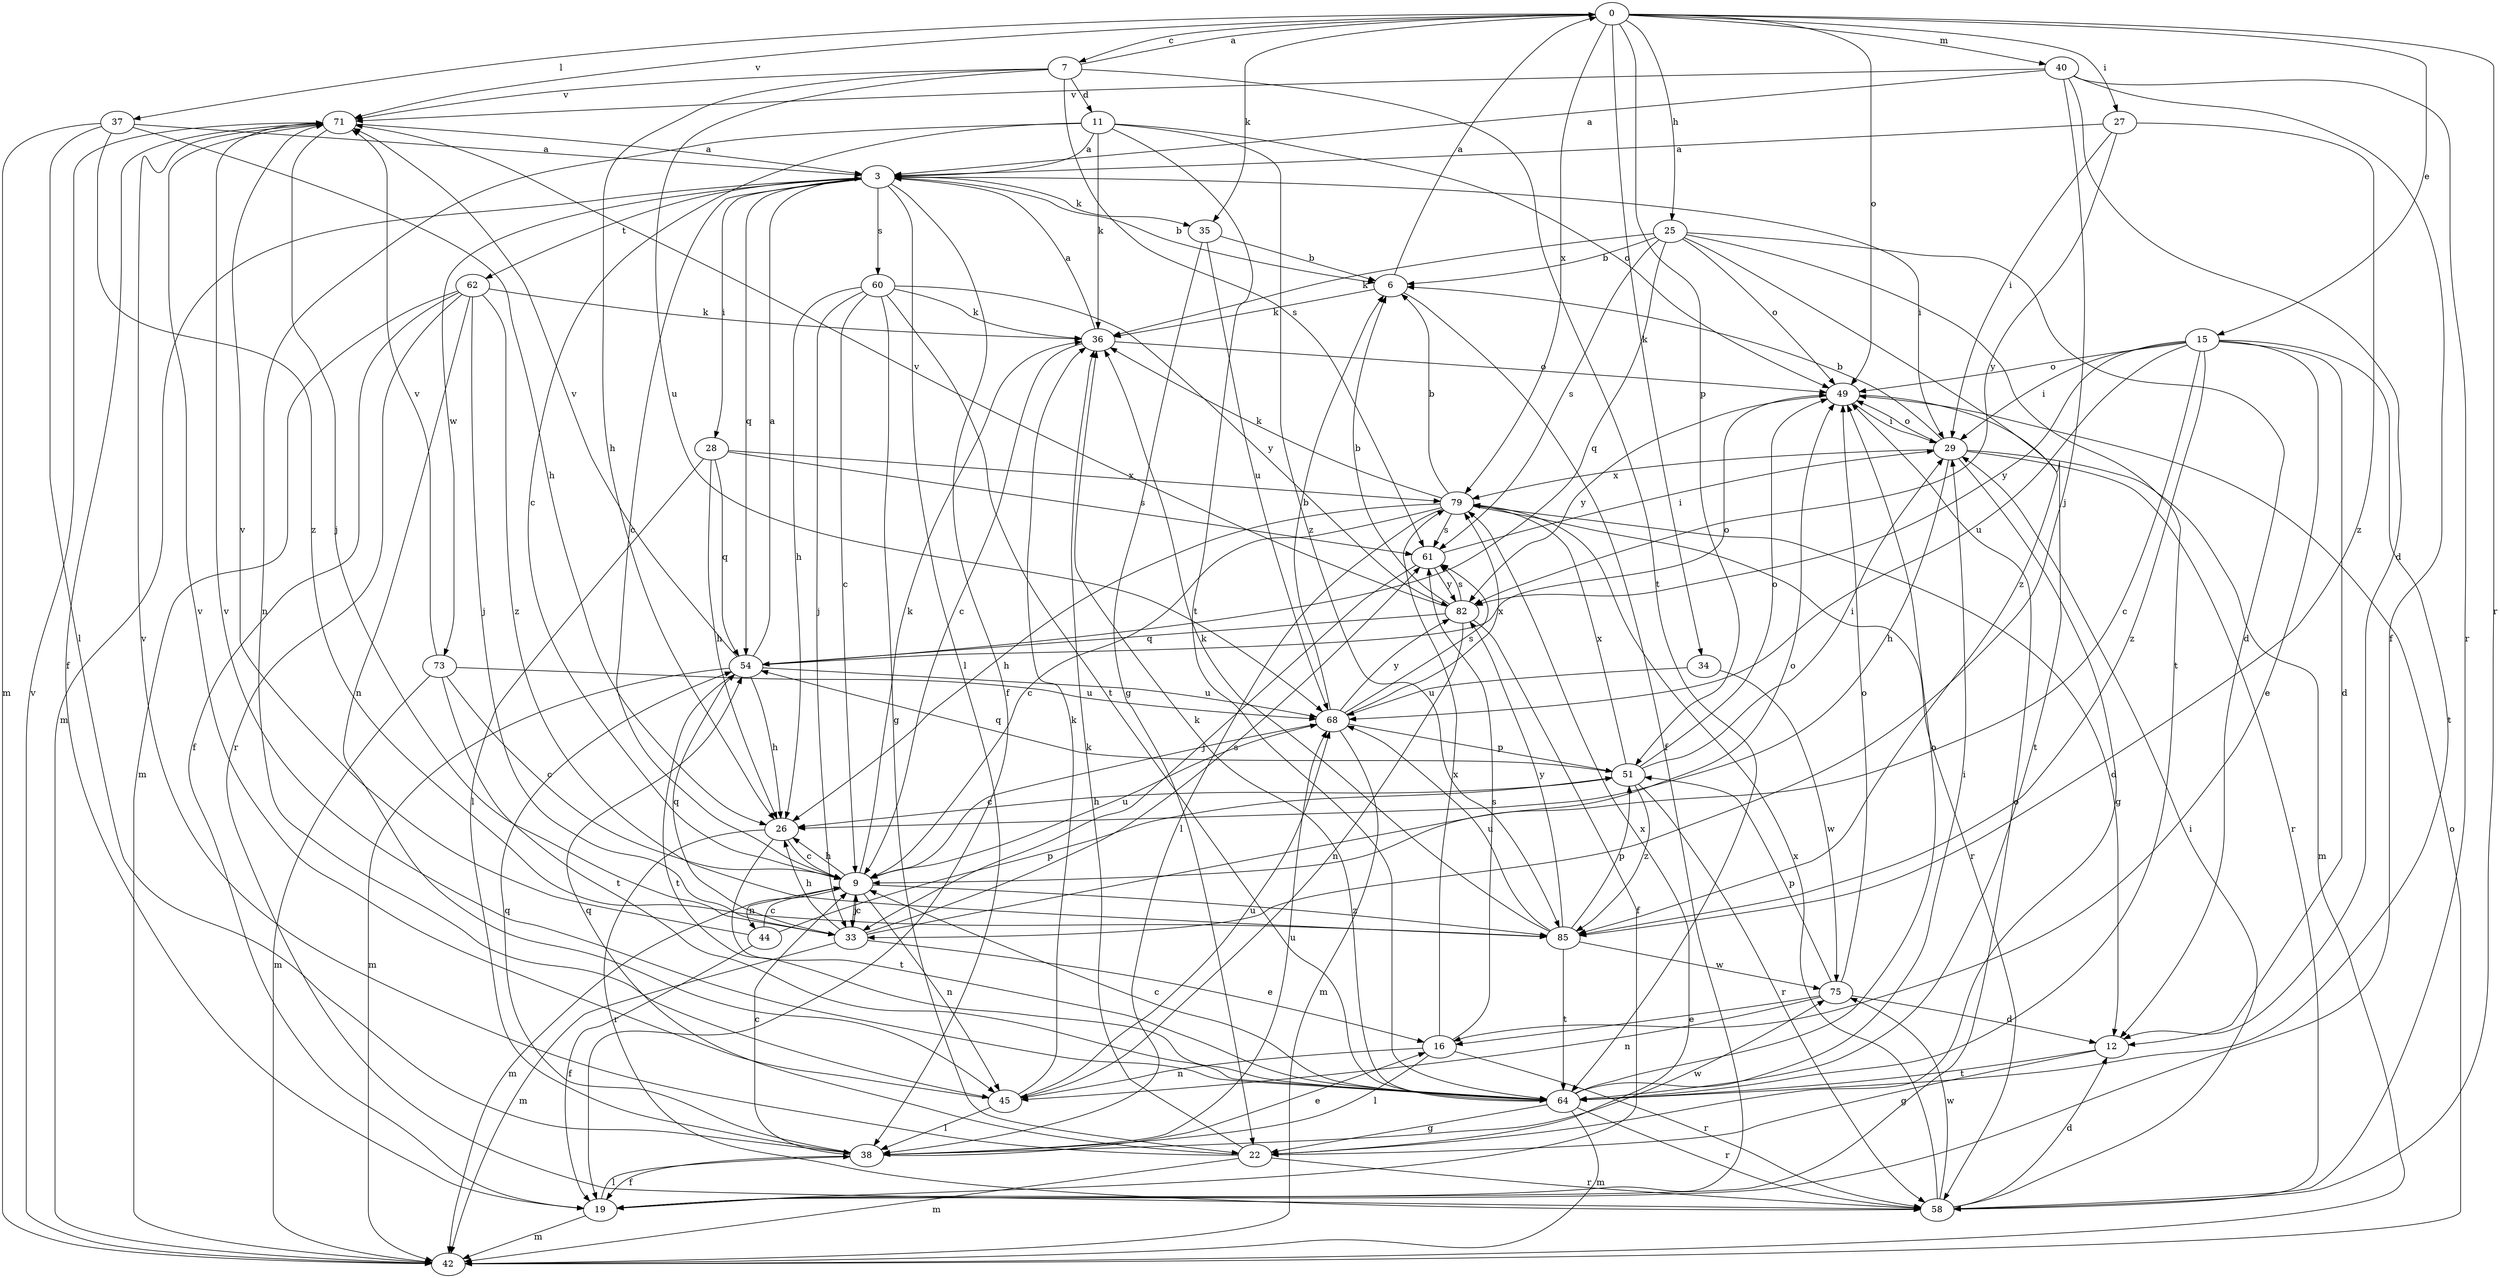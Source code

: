 strict digraph  {
0;
3;
6;
7;
9;
11;
12;
15;
16;
19;
22;
25;
26;
27;
28;
29;
33;
34;
35;
36;
37;
38;
40;
42;
44;
45;
49;
51;
54;
58;
60;
61;
62;
64;
68;
71;
73;
75;
79;
82;
85;
0 -> 7  [label=c];
0 -> 15  [label=e];
0 -> 25  [label=h];
0 -> 27  [label=i];
0 -> 34  [label=k];
0 -> 35  [label=k];
0 -> 37  [label=l];
0 -> 40  [label=m];
0 -> 49  [label=o];
0 -> 51  [label=p];
0 -> 58  [label=r];
0 -> 71  [label=v];
0 -> 79  [label=x];
3 -> 6  [label=b];
3 -> 9  [label=c];
3 -> 19  [label=f];
3 -> 28  [label=i];
3 -> 29  [label=i];
3 -> 35  [label=k];
3 -> 38  [label=l];
3 -> 42  [label=m];
3 -> 54  [label=q];
3 -> 60  [label=s];
3 -> 62  [label=t];
3 -> 73  [label=w];
6 -> 0  [label=a];
6 -> 19  [label=f];
6 -> 36  [label=k];
7 -> 0  [label=a];
7 -> 11  [label=d];
7 -> 26  [label=h];
7 -> 61  [label=s];
7 -> 64  [label=t];
7 -> 68  [label=u];
7 -> 71  [label=v];
9 -> 26  [label=h];
9 -> 33  [label=j];
9 -> 36  [label=k];
9 -> 42  [label=m];
9 -> 44  [label=n];
9 -> 45  [label=n];
9 -> 68  [label=u];
9 -> 85  [label=z];
11 -> 3  [label=a];
11 -> 9  [label=c];
11 -> 36  [label=k];
11 -> 45  [label=n];
11 -> 49  [label=o];
11 -> 64  [label=t];
11 -> 85  [label=z];
12 -> 22  [label=g];
12 -> 64  [label=t];
15 -> 9  [label=c];
15 -> 12  [label=d];
15 -> 16  [label=e];
15 -> 29  [label=i];
15 -> 49  [label=o];
15 -> 64  [label=t];
15 -> 68  [label=u];
15 -> 82  [label=y];
15 -> 85  [label=z];
16 -> 38  [label=l];
16 -> 45  [label=n];
16 -> 58  [label=r];
16 -> 61  [label=s];
16 -> 79  [label=x];
19 -> 38  [label=l];
19 -> 42  [label=m];
19 -> 49  [label=o];
22 -> 36  [label=k];
22 -> 42  [label=m];
22 -> 54  [label=q];
22 -> 58  [label=r];
22 -> 71  [label=v];
22 -> 79  [label=x];
25 -> 6  [label=b];
25 -> 12  [label=d];
25 -> 36  [label=k];
25 -> 49  [label=o];
25 -> 54  [label=q];
25 -> 61  [label=s];
25 -> 64  [label=t];
25 -> 85  [label=z];
26 -> 9  [label=c];
26 -> 58  [label=r];
26 -> 64  [label=t];
27 -> 3  [label=a];
27 -> 29  [label=i];
27 -> 82  [label=y];
27 -> 85  [label=z];
28 -> 26  [label=h];
28 -> 38  [label=l];
28 -> 54  [label=q];
28 -> 61  [label=s];
28 -> 79  [label=x];
29 -> 6  [label=b];
29 -> 22  [label=g];
29 -> 26  [label=h];
29 -> 42  [label=m];
29 -> 49  [label=o];
29 -> 58  [label=r];
29 -> 79  [label=x];
33 -> 9  [label=c];
33 -> 16  [label=e];
33 -> 26  [label=h];
33 -> 42  [label=m];
33 -> 49  [label=o];
33 -> 54  [label=q];
33 -> 61  [label=s];
34 -> 68  [label=u];
34 -> 75  [label=w];
35 -> 6  [label=b];
35 -> 22  [label=g];
35 -> 68  [label=u];
36 -> 3  [label=a];
36 -> 9  [label=c];
36 -> 49  [label=o];
37 -> 3  [label=a];
37 -> 26  [label=h];
37 -> 38  [label=l];
37 -> 42  [label=m];
37 -> 85  [label=z];
38 -> 9  [label=c];
38 -> 16  [label=e];
38 -> 19  [label=f];
38 -> 54  [label=q];
38 -> 68  [label=u];
38 -> 75  [label=w];
40 -> 3  [label=a];
40 -> 12  [label=d];
40 -> 19  [label=f];
40 -> 33  [label=j];
40 -> 58  [label=r];
40 -> 71  [label=v];
42 -> 49  [label=o];
42 -> 71  [label=v];
44 -> 9  [label=c];
44 -> 19  [label=f];
44 -> 51  [label=p];
44 -> 71  [label=v];
45 -> 36  [label=k];
45 -> 38  [label=l];
45 -> 68  [label=u];
45 -> 71  [label=v];
49 -> 29  [label=i];
49 -> 64  [label=t];
49 -> 82  [label=y];
51 -> 26  [label=h];
51 -> 29  [label=i];
51 -> 49  [label=o];
51 -> 54  [label=q];
51 -> 58  [label=r];
51 -> 79  [label=x];
51 -> 85  [label=z];
54 -> 3  [label=a];
54 -> 26  [label=h];
54 -> 42  [label=m];
54 -> 49  [label=o];
54 -> 64  [label=t];
54 -> 68  [label=u];
54 -> 71  [label=v];
58 -> 12  [label=d];
58 -> 29  [label=i];
58 -> 75  [label=w];
58 -> 79  [label=x];
60 -> 9  [label=c];
60 -> 22  [label=g];
60 -> 26  [label=h];
60 -> 33  [label=j];
60 -> 36  [label=k];
60 -> 64  [label=t];
60 -> 82  [label=y];
61 -> 29  [label=i];
61 -> 33  [label=j];
61 -> 82  [label=y];
62 -> 19  [label=f];
62 -> 33  [label=j];
62 -> 36  [label=k];
62 -> 42  [label=m];
62 -> 45  [label=n];
62 -> 58  [label=r];
62 -> 85  [label=z];
64 -> 9  [label=c];
64 -> 22  [label=g];
64 -> 29  [label=i];
64 -> 36  [label=k];
64 -> 42  [label=m];
64 -> 49  [label=o];
64 -> 58  [label=r];
64 -> 71  [label=v];
68 -> 6  [label=b];
68 -> 9  [label=c];
68 -> 42  [label=m];
68 -> 51  [label=p];
68 -> 61  [label=s];
68 -> 79  [label=x];
68 -> 82  [label=y];
71 -> 3  [label=a];
71 -> 19  [label=f];
71 -> 33  [label=j];
73 -> 9  [label=c];
73 -> 42  [label=m];
73 -> 64  [label=t];
73 -> 68  [label=u];
73 -> 71  [label=v];
75 -> 12  [label=d];
75 -> 16  [label=e];
75 -> 45  [label=n];
75 -> 49  [label=o];
75 -> 51  [label=p];
79 -> 6  [label=b];
79 -> 9  [label=c];
79 -> 12  [label=d];
79 -> 26  [label=h];
79 -> 36  [label=k];
79 -> 38  [label=l];
79 -> 58  [label=r];
79 -> 61  [label=s];
82 -> 6  [label=b];
82 -> 19  [label=f];
82 -> 45  [label=n];
82 -> 54  [label=q];
82 -> 61  [label=s];
82 -> 71  [label=v];
85 -> 36  [label=k];
85 -> 51  [label=p];
85 -> 64  [label=t];
85 -> 68  [label=u];
85 -> 75  [label=w];
85 -> 82  [label=y];
}
